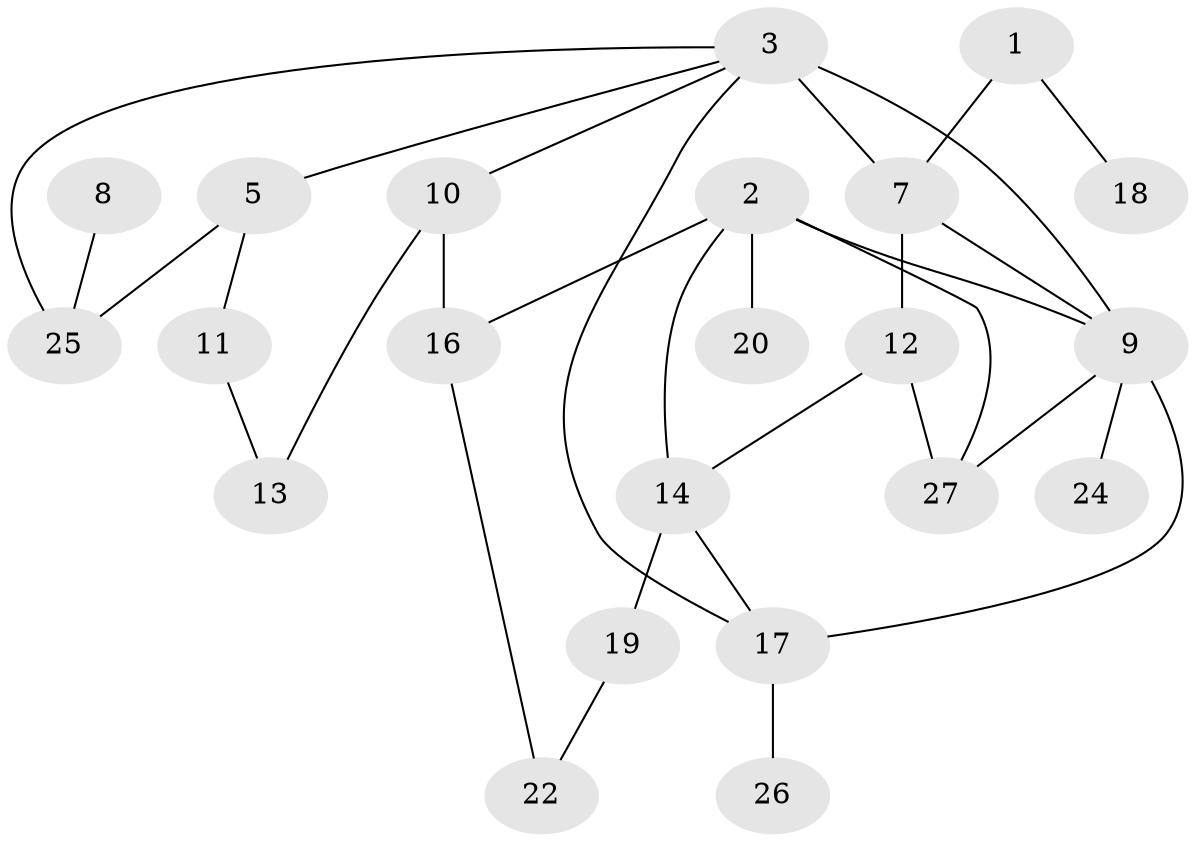 // original degree distribution, {3: 0.19607843137254902, 6: 0.0196078431372549, 2: 0.21568627450980393, 0: 0.11764705882352941, 1: 0.27450980392156865, 4: 0.13725490196078433, 5: 0.0392156862745098}
// Generated by graph-tools (version 1.1) at 2025/33/03/09/25 02:33:38]
// undirected, 22 vertices, 31 edges
graph export_dot {
graph [start="1"]
  node [color=gray90,style=filled];
  1;
  2;
  3;
  5;
  7;
  8;
  9;
  10;
  11;
  12;
  13;
  14;
  16;
  17;
  18;
  19;
  20;
  22;
  24;
  25;
  26;
  27;
  1 -- 7 [weight=1.0];
  1 -- 18 [weight=1.0];
  2 -- 9 [weight=1.0];
  2 -- 14 [weight=1.0];
  2 -- 16 [weight=1.0];
  2 -- 20 [weight=1.0];
  2 -- 27 [weight=1.0];
  3 -- 5 [weight=1.0];
  3 -- 7 [weight=1.0];
  3 -- 9 [weight=3.0];
  3 -- 10 [weight=1.0];
  3 -- 17 [weight=1.0];
  3 -- 25 [weight=1.0];
  5 -- 11 [weight=1.0];
  5 -- 25 [weight=1.0];
  7 -- 9 [weight=1.0];
  7 -- 12 [weight=1.0];
  8 -- 25 [weight=1.0];
  9 -- 17 [weight=1.0];
  9 -- 24 [weight=1.0];
  9 -- 27 [weight=1.0];
  10 -- 13 [weight=1.0];
  10 -- 16 [weight=1.0];
  11 -- 13 [weight=1.0];
  12 -- 14 [weight=1.0];
  12 -- 27 [weight=1.0];
  14 -- 17 [weight=1.0];
  14 -- 19 [weight=2.0];
  16 -- 22 [weight=1.0];
  17 -- 26 [weight=1.0];
  19 -- 22 [weight=1.0];
}
